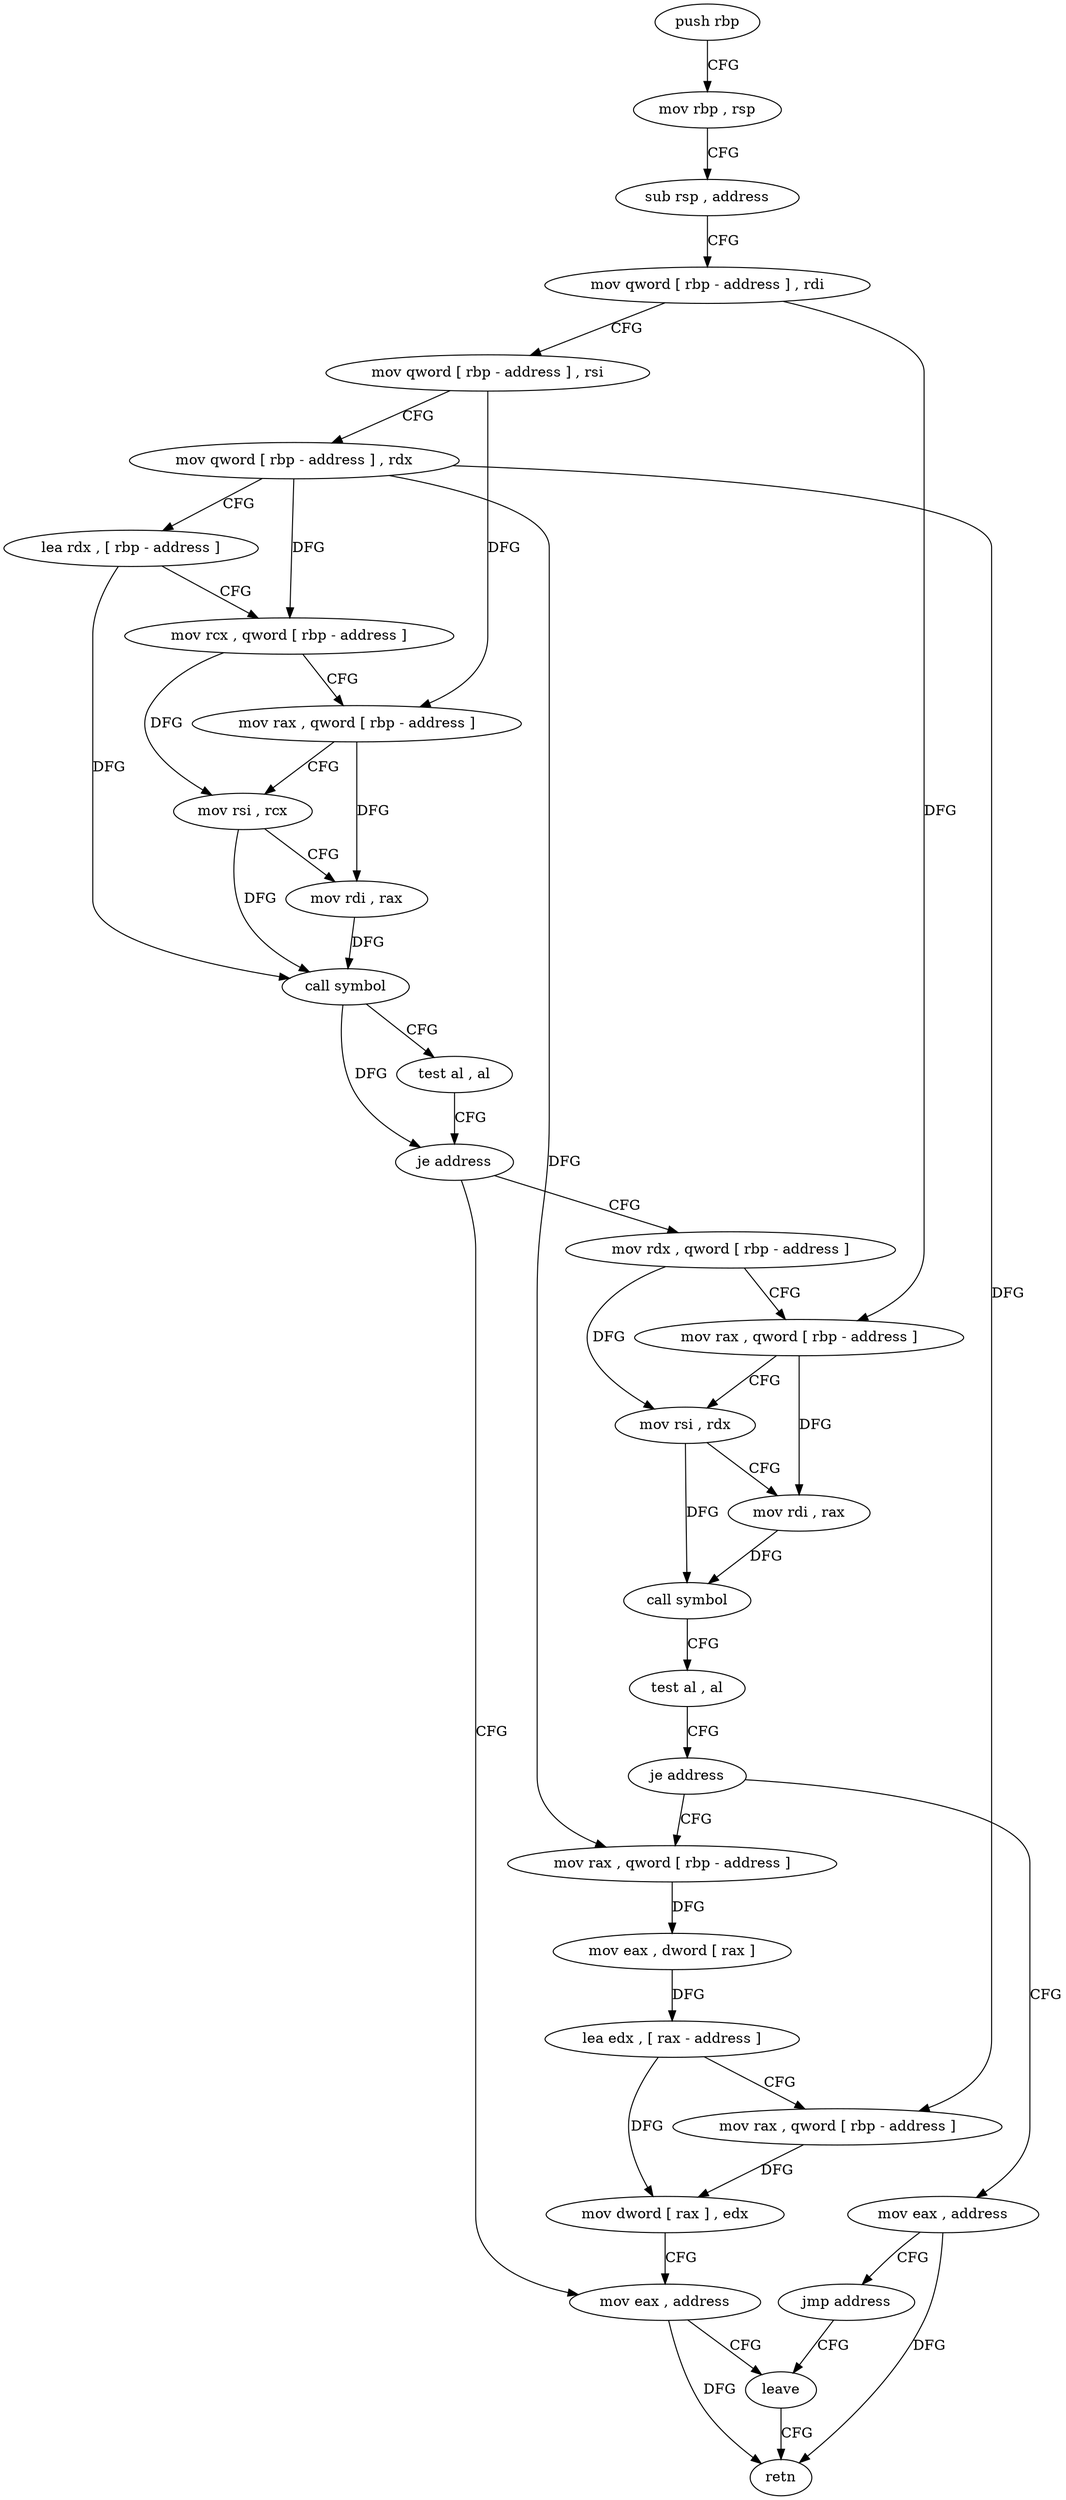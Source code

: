digraph "func" {
"4258760" [label = "push rbp" ]
"4258761" [label = "mov rbp , rsp" ]
"4258764" [label = "sub rsp , address" ]
"4258768" [label = "mov qword [ rbp - address ] , rdi" ]
"4258772" [label = "mov qword [ rbp - address ] , rsi" ]
"4258776" [label = "mov qword [ rbp - address ] , rdx" ]
"4258780" [label = "lea rdx , [ rbp - address ]" ]
"4258784" [label = "mov rcx , qword [ rbp - address ]" ]
"4258788" [label = "mov rax , qword [ rbp - address ]" ]
"4258792" [label = "mov rsi , rcx" ]
"4258795" [label = "mov rdi , rax" ]
"4258798" [label = "call symbol" ]
"4258803" [label = "test al , al" ]
"4258805" [label = "je address" ]
"4258852" [label = "mov eax , address" ]
"4258807" [label = "mov rdx , qword [ rbp - address ]" ]
"4258857" [label = "leave" ]
"4258811" [label = "mov rax , qword [ rbp - address ]" ]
"4258815" [label = "mov rsi , rdx" ]
"4258818" [label = "mov rdi , rax" ]
"4258821" [label = "call symbol" ]
"4258826" [label = "test al , al" ]
"4258828" [label = "je address" ]
"4258837" [label = "mov rax , qword [ rbp - address ]" ]
"4258830" [label = "mov eax , address" ]
"4258841" [label = "mov eax , dword [ rax ]" ]
"4258843" [label = "lea edx , [ rax - address ]" ]
"4258846" [label = "mov rax , qword [ rbp - address ]" ]
"4258850" [label = "mov dword [ rax ] , edx" ]
"4258835" [label = "jmp address" ]
"4258858" [label = "retn" ]
"4258760" -> "4258761" [ label = "CFG" ]
"4258761" -> "4258764" [ label = "CFG" ]
"4258764" -> "4258768" [ label = "CFG" ]
"4258768" -> "4258772" [ label = "CFG" ]
"4258768" -> "4258811" [ label = "DFG" ]
"4258772" -> "4258776" [ label = "CFG" ]
"4258772" -> "4258788" [ label = "DFG" ]
"4258776" -> "4258780" [ label = "CFG" ]
"4258776" -> "4258784" [ label = "DFG" ]
"4258776" -> "4258837" [ label = "DFG" ]
"4258776" -> "4258846" [ label = "DFG" ]
"4258780" -> "4258784" [ label = "CFG" ]
"4258780" -> "4258798" [ label = "DFG" ]
"4258784" -> "4258788" [ label = "CFG" ]
"4258784" -> "4258792" [ label = "DFG" ]
"4258788" -> "4258792" [ label = "CFG" ]
"4258788" -> "4258795" [ label = "DFG" ]
"4258792" -> "4258795" [ label = "CFG" ]
"4258792" -> "4258798" [ label = "DFG" ]
"4258795" -> "4258798" [ label = "DFG" ]
"4258798" -> "4258803" [ label = "CFG" ]
"4258798" -> "4258805" [ label = "DFG" ]
"4258803" -> "4258805" [ label = "CFG" ]
"4258805" -> "4258852" [ label = "CFG" ]
"4258805" -> "4258807" [ label = "CFG" ]
"4258852" -> "4258857" [ label = "CFG" ]
"4258852" -> "4258858" [ label = "DFG" ]
"4258807" -> "4258811" [ label = "CFG" ]
"4258807" -> "4258815" [ label = "DFG" ]
"4258857" -> "4258858" [ label = "CFG" ]
"4258811" -> "4258815" [ label = "CFG" ]
"4258811" -> "4258818" [ label = "DFG" ]
"4258815" -> "4258818" [ label = "CFG" ]
"4258815" -> "4258821" [ label = "DFG" ]
"4258818" -> "4258821" [ label = "DFG" ]
"4258821" -> "4258826" [ label = "CFG" ]
"4258826" -> "4258828" [ label = "CFG" ]
"4258828" -> "4258837" [ label = "CFG" ]
"4258828" -> "4258830" [ label = "CFG" ]
"4258837" -> "4258841" [ label = "DFG" ]
"4258830" -> "4258835" [ label = "CFG" ]
"4258830" -> "4258858" [ label = "DFG" ]
"4258841" -> "4258843" [ label = "DFG" ]
"4258843" -> "4258846" [ label = "CFG" ]
"4258843" -> "4258850" [ label = "DFG" ]
"4258846" -> "4258850" [ label = "DFG" ]
"4258850" -> "4258852" [ label = "CFG" ]
"4258835" -> "4258857" [ label = "CFG" ]
}
